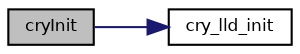 digraph "cryInit"
{
  bgcolor="transparent";
  edge [fontname="Helvetica",fontsize="8",labelfontname="Helvetica",labelfontsize="8"];
  node [fontname="Helvetica",fontsize="8",shape=record];
  rankdir="LR";
  Node0 [label="cryInit",height=0.2,width=0.4,color="black", fillcolor="grey75", style="filled", fontcolor="black"];
  Node0 -> Node1 [color="midnightblue",fontsize="8",style="solid",fontname="Helvetica"];
  Node1 [label="cry_lld_init",height=0.2,width=0.4,color="black",URL="$group___c_r_y_p_t_o.html#ga685960e9271aad4127efe2115318e117",tooltip="Low level crypto driver initialization. "];
}
